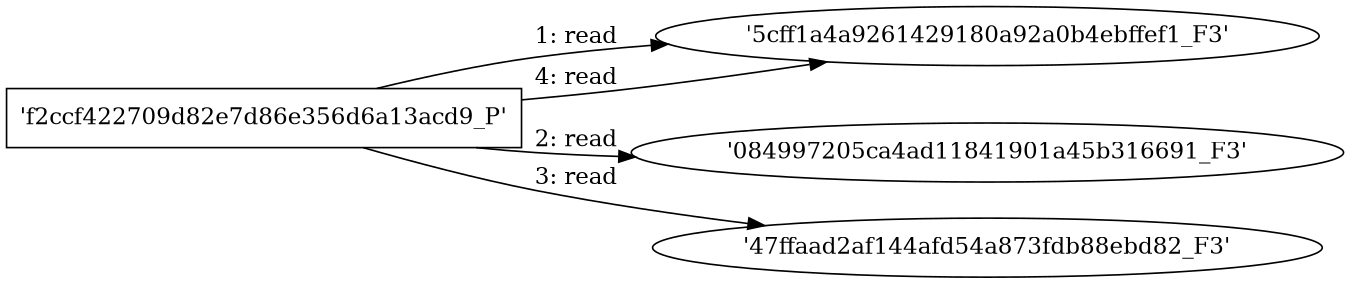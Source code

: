 digraph "D:\Learning\Paper\apt\基于CTI的攻击预警\Dataset\攻击图\ASGfromALLCTI\Vulnerability Spotlight Code execution vulnerabilities in LEADTOOLS.dot" {
rankdir="LR"
size="9"
fixedsize="false"
splines="true"
nodesep=0.3
ranksep=0
fontsize=10
overlap="scalexy"
engine= "neato"
	"'5cff1a4a9261429180a92a0b4ebffef1_F3'" [node_type=file shape=ellipse]
	"'f2ccf422709d82e7d86e356d6a13acd9_P'" [node_type=Process shape=box]
	"'f2ccf422709d82e7d86e356d6a13acd9_P'" -> "'5cff1a4a9261429180a92a0b4ebffef1_F3'" [label="1: read"]
	"'084997205ca4ad11841901a45b316691_F3'" [node_type=file shape=ellipse]
	"'f2ccf422709d82e7d86e356d6a13acd9_P'" [node_type=Process shape=box]
	"'f2ccf422709d82e7d86e356d6a13acd9_P'" -> "'084997205ca4ad11841901a45b316691_F3'" [label="2: read"]
	"'47ffaad2af144afd54a873fdb88ebd82_F3'" [node_type=file shape=ellipse]
	"'f2ccf422709d82e7d86e356d6a13acd9_P'" [node_type=Process shape=box]
	"'f2ccf422709d82e7d86e356d6a13acd9_P'" -> "'47ffaad2af144afd54a873fdb88ebd82_F3'" [label="3: read"]
	"'5cff1a4a9261429180a92a0b4ebffef1_F3'" [node_type=file shape=ellipse]
	"'f2ccf422709d82e7d86e356d6a13acd9_P'" [node_type=Process shape=box]
	"'f2ccf422709d82e7d86e356d6a13acd9_P'" -> "'5cff1a4a9261429180a92a0b4ebffef1_F3'" [label="4: read"]
}
